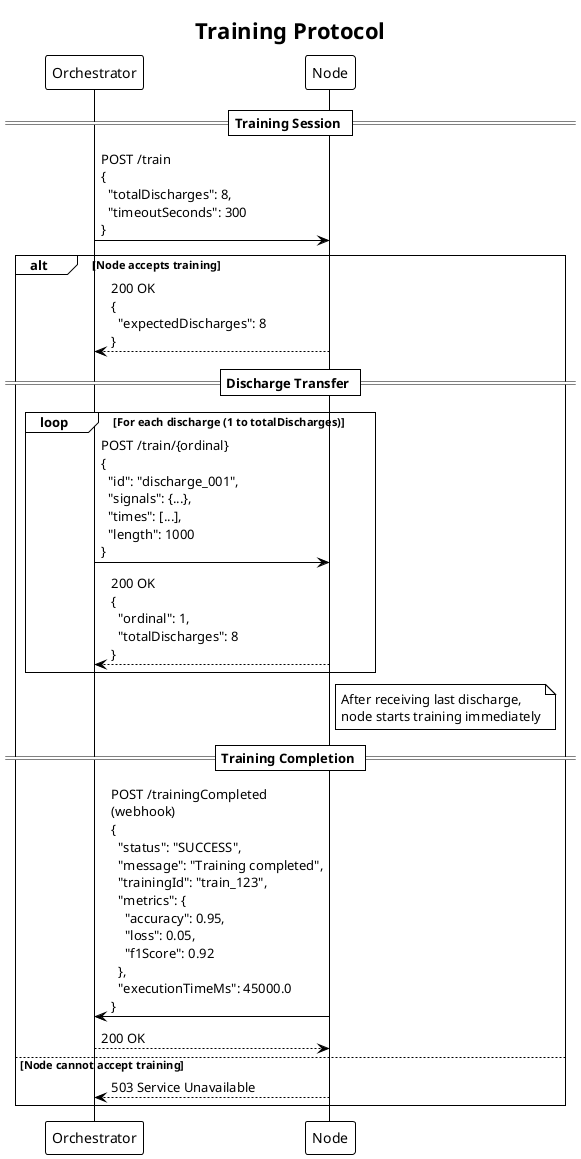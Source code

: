 @startuml
!theme plain
title Training Protocol

participant Orchestrator
participant "Node" as Node

== Training Session ==
Orchestrator -> Node: POST /train\n{\n  "totalDischarges": 8,\n  "timeoutSeconds": 300\n}

alt Node accepts training
    Node --> Orchestrator: 200 OK\n{\n  "expectedDischarges": 8\n}
    
    == Discharge Transfer ==
    loop For each discharge (1 to totalDischarges)
        Orchestrator -> Node: POST /train/{ordinal}\n{\n  "id": "discharge_001",\n  "signals": {...},\n  "times": [...],\n  "length": 1000\n}
        Node --> Orchestrator: 200 OK\n{\n  "ordinal": 1,\n  "totalDischarges": 8\n}
    end
    
    note right of Node: After receiving last discharge,\nnode starts training immediately
    
    == Training Completion ==
    Node -> Orchestrator: POST /trainingCompleted\n(webhook)\n{\n  "status": "SUCCESS",\n  "message": "Training completed",\n  "trainingId": "train_123",\n  "metrics": {\n    "accuracy": 0.95,\n    "loss": 0.05,\n    "f1Score": 0.92\n  },\n  "executionTimeMs": 45000.0\n}
    Orchestrator --> Node: 200 OK

else Node cannot accept training
    Node --> Orchestrator: 503 Service Unavailable
end

@enduml
